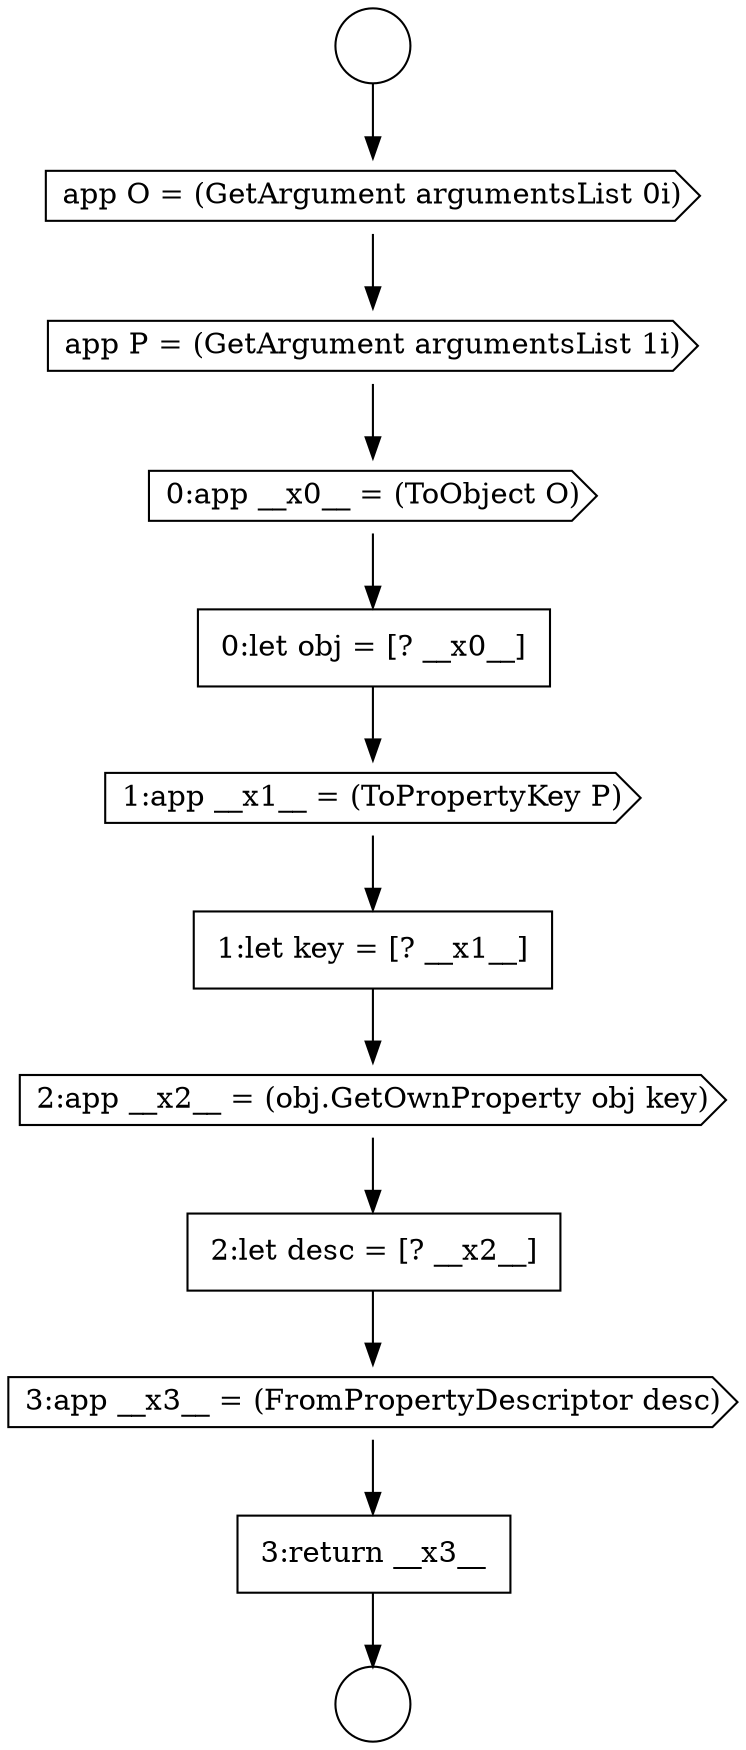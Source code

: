 digraph {
  node12026 [shape=none, margin=0, label=<<font color="black">
    <table border="0" cellborder="1" cellspacing="0" cellpadding="10">
      <tr><td align="left">3:return __x3__</td></tr>
    </table>
  </font>> color="black" fillcolor="white" style=filled]
  node12016 [shape=circle label=" " color="black" fillcolor="white" style=filled]
  node12019 [shape=cds, label=<<font color="black">0:app __x0__ = (ToObject O)</font>> color="black" fillcolor="white" style=filled]
  node12015 [shape=circle label=" " color="black" fillcolor="white" style=filled]
  node12021 [shape=cds, label=<<font color="black">1:app __x1__ = (ToPropertyKey P)</font>> color="black" fillcolor="white" style=filled]
  node12017 [shape=cds, label=<<font color="black">app O = (GetArgument argumentsList 0i)</font>> color="black" fillcolor="white" style=filled]
  node12018 [shape=cds, label=<<font color="black">app P = (GetArgument argumentsList 1i)</font>> color="black" fillcolor="white" style=filled]
  node12023 [shape=cds, label=<<font color="black">2:app __x2__ = (obj.GetOwnProperty obj key)</font>> color="black" fillcolor="white" style=filled]
  node12025 [shape=cds, label=<<font color="black">3:app __x3__ = (FromPropertyDescriptor desc)</font>> color="black" fillcolor="white" style=filled]
  node12020 [shape=none, margin=0, label=<<font color="black">
    <table border="0" cellborder="1" cellspacing="0" cellpadding="10">
      <tr><td align="left">0:let obj = [? __x0__]</td></tr>
    </table>
  </font>> color="black" fillcolor="white" style=filled]
  node12024 [shape=none, margin=0, label=<<font color="black">
    <table border="0" cellborder="1" cellspacing="0" cellpadding="10">
      <tr><td align="left">2:let desc = [? __x2__]</td></tr>
    </table>
  </font>> color="black" fillcolor="white" style=filled]
  node12022 [shape=none, margin=0, label=<<font color="black">
    <table border="0" cellborder="1" cellspacing="0" cellpadding="10">
      <tr><td align="left">1:let key = [? __x1__]</td></tr>
    </table>
  </font>> color="black" fillcolor="white" style=filled]
  node12024 -> node12025 [ color="black"]
  node12022 -> node12023 [ color="black"]
  node12017 -> node12018 [ color="black"]
  node12015 -> node12017 [ color="black"]
  node12018 -> node12019 [ color="black"]
  node12020 -> node12021 [ color="black"]
  node12021 -> node12022 [ color="black"]
  node12019 -> node12020 [ color="black"]
  node12023 -> node12024 [ color="black"]
  node12026 -> node12016 [ color="black"]
  node12025 -> node12026 [ color="black"]
}
